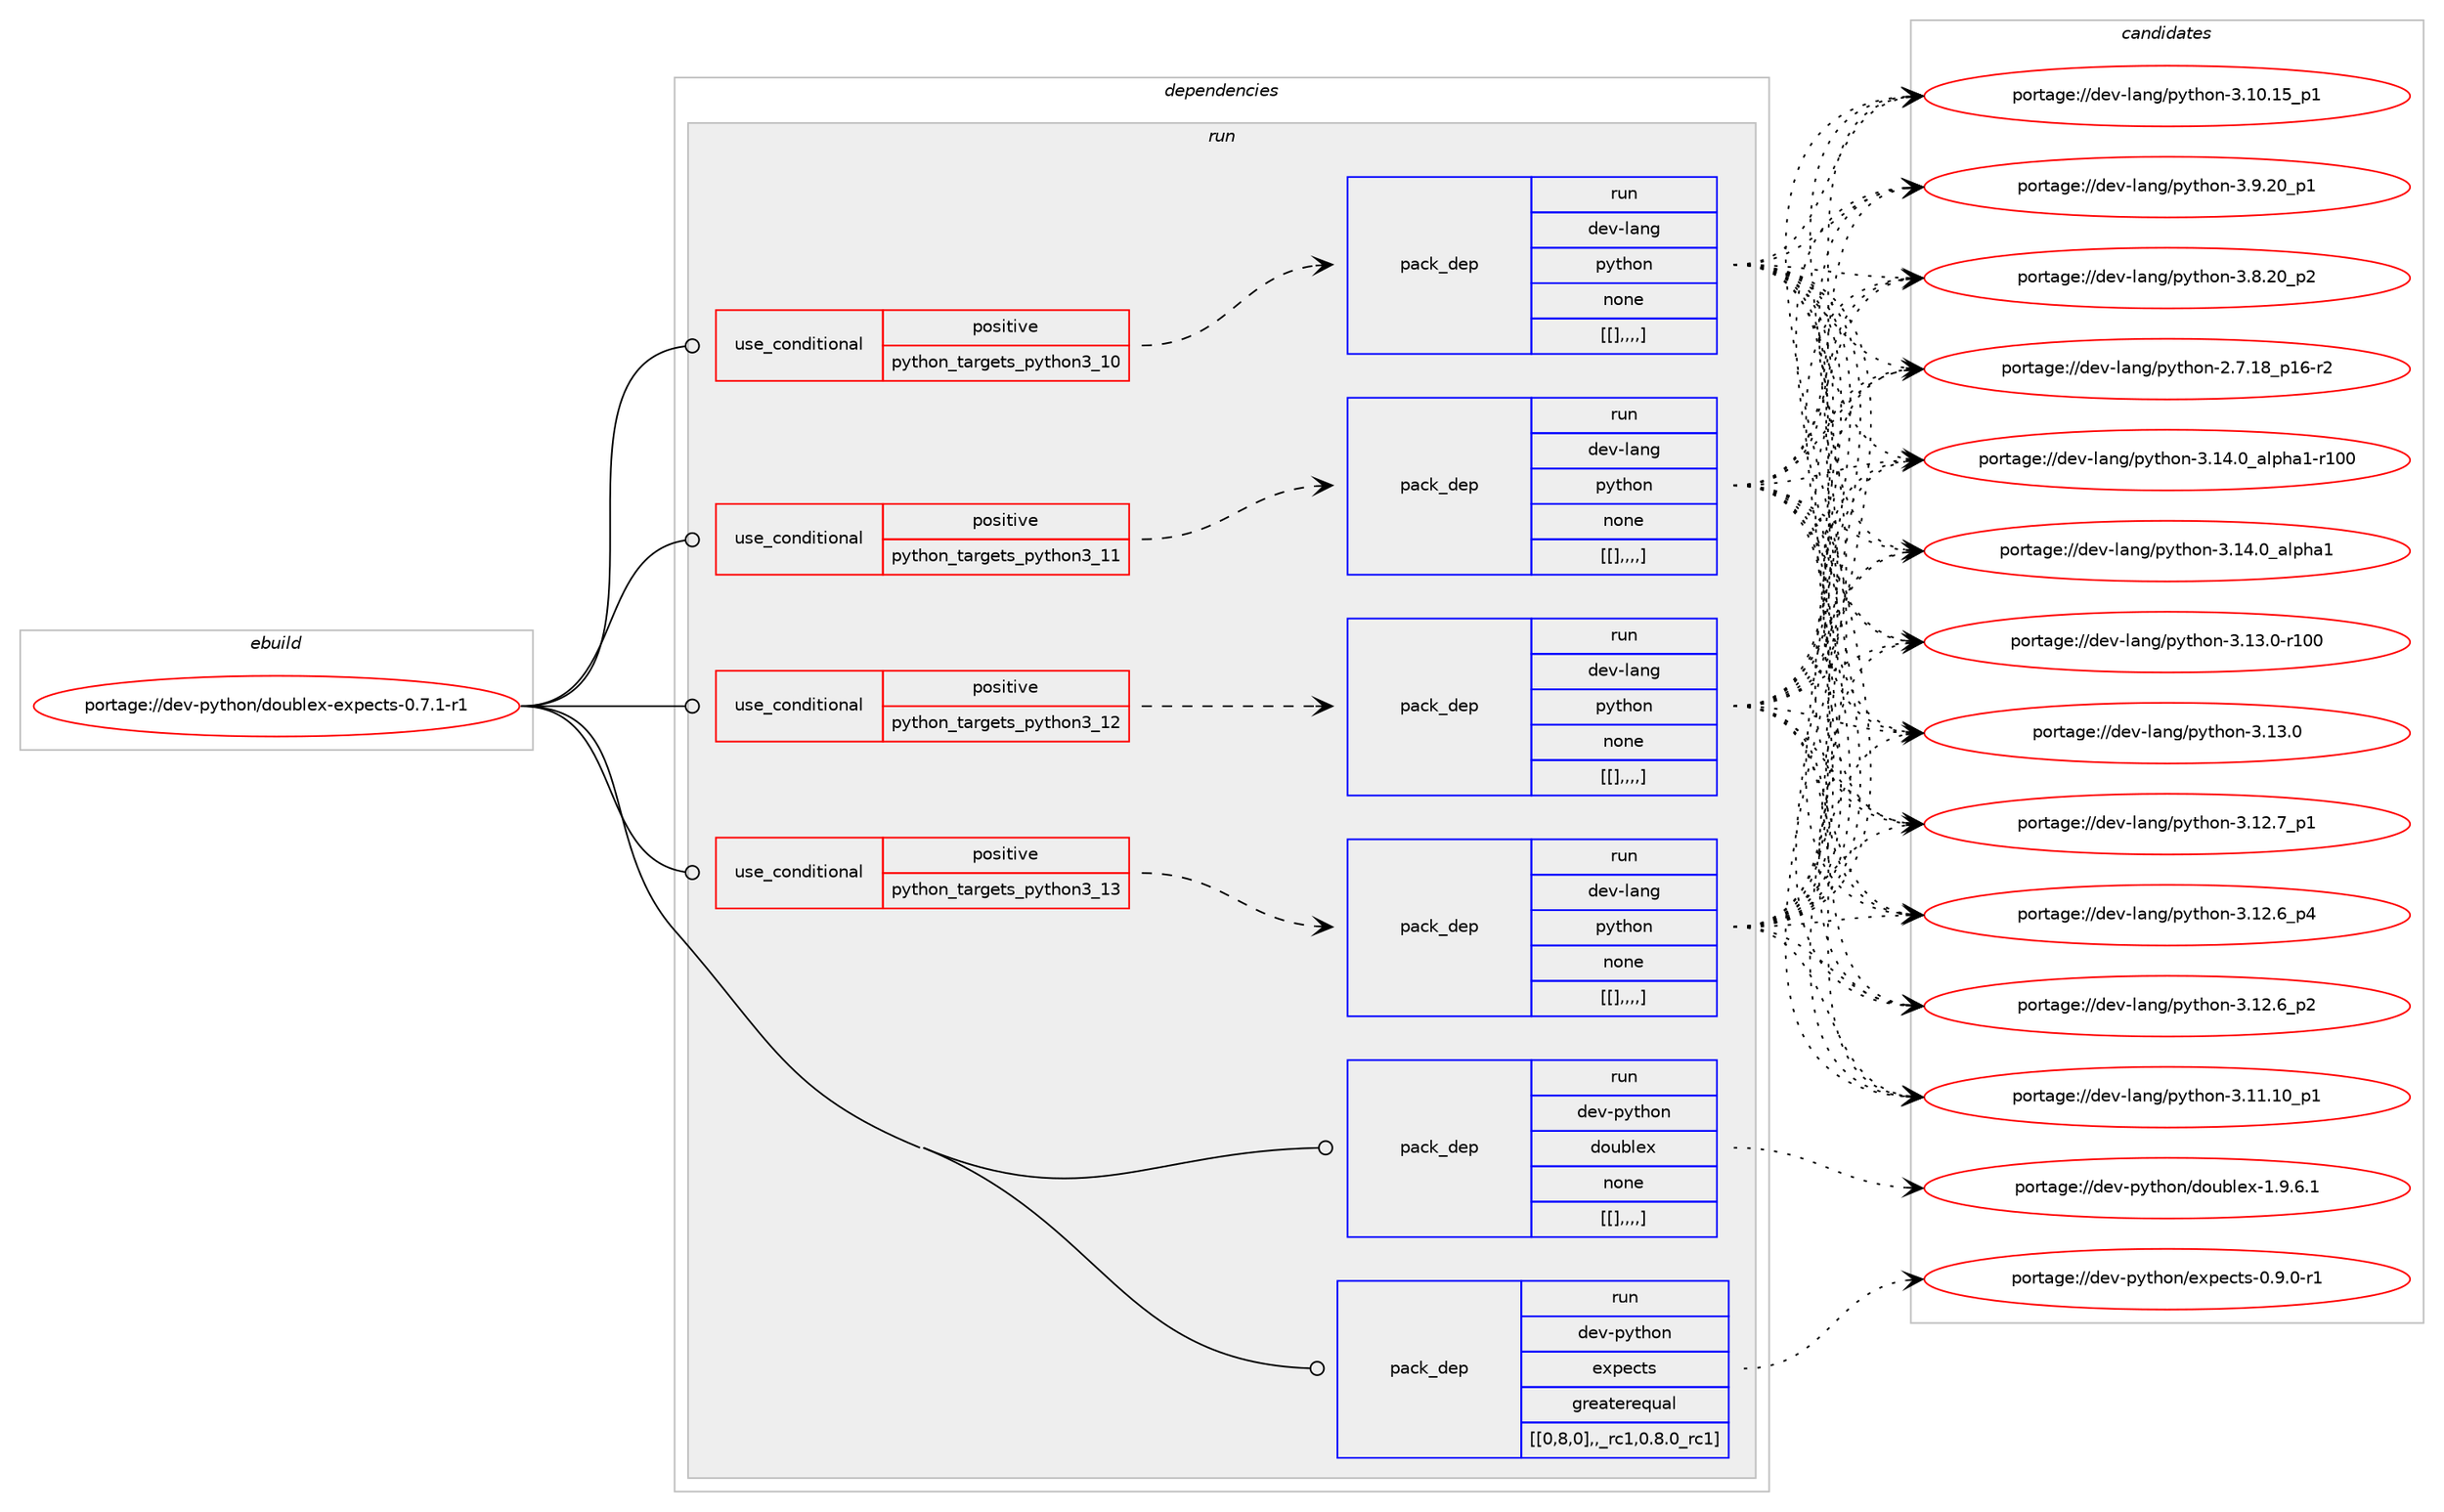 digraph prolog {

# *************
# Graph options
# *************

newrank=true;
concentrate=true;
compound=true;
graph [rankdir=LR,fontname=Helvetica,fontsize=10,ranksep=1.5];#, ranksep=2.5, nodesep=0.2];
edge  [arrowhead=vee];
node  [fontname=Helvetica,fontsize=10];

# **********
# The ebuild
# **********

subgraph cluster_leftcol {
color=gray;
label=<<i>ebuild</i>>;
id [label="portage://dev-python/doublex-expects-0.7.1-r1", color=red, width=4, href="../dev-python/doublex-expects-0.7.1-r1.svg"];
}

# ****************
# The dependencies
# ****************

subgraph cluster_midcol {
color=gray;
label=<<i>dependencies</i>>;
subgraph cluster_compile {
fillcolor="#eeeeee";
style=filled;
label=<<i>compile</i>>;
}
subgraph cluster_compileandrun {
fillcolor="#eeeeee";
style=filled;
label=<<i>compile and run</i>>;
}
subgraph cluster_run {
fillcolor="#eeeeee";
style=filled;
label=<<i>run</i>>;
subgraph cond34686 {
dependency151210 [label=<<TABLE BORDER="0" CELLBORDER="1" CELLSPACING="0" CELLPADDING="4"><TR><TD ROWSPAN="3" CELLPADDING="10">use_conditional</TD></TR><TR><TD>positive</TD></TR><TR><TD>python_targets_python3_10</TD></TR></TABLE>>, shape=none, color=red];
subgraph pack115210 {
dependency151219 [label=<<TABLE BORDER="0" CELLBORDER="1" CELLSPACING="0" CELLPADDING="4" WIDTH="220"><TR><TD ROWSPAN="6" CELLPADDING="30">pack_dep</TD></TR><TR><TD WIDTH="110">run</TD></TR><TR><TD>dev-lang</TD></TR><TR><TD>python</TD></TR><TR><TD>none</TD></TR><TR><TD>[[],,,,]</TD></TR></TABLE>>, shape=none, color=blue];
}
dependency151210:e -> dependency151219:w [weight=20,style="dashed",arrowhead="vee"];
}
id:e -> dependency151210:w [weight=20,style="solid",arrowhead="odot"];
subgraph cond34697 {
dependency151241 [label=<<TABLE BORDER="0" CELLBORDER="1" CELLSPACING="0" CELLPADDING="4"><TR><TD ROWSPAN="3" CELLPADDING="10">use_conditional</TD></TR><TR><TD>positive</TD></TR><TR><TD>python_targets_python3_11</TD></TR></TABLE>>, shape=none, color=red];
subgraph pack115268 {
dependency151309 [label=<<TABLE BORDER="0" CELLBORDER="1" CELLSPACING="0" CELLPADDING="4" WIDTH="220"><TR><TD ROWSPAN="6" CELLPADDING="30">pack_dep</TD></TR><TR><TD WIDTH="110">run</TD></TR><TR><TD>dev-lang</TD></TR><TR><TD>python</TD></TR><TR><TD>none</TD></TR><TR><TD>[[],,,,]</TD></TR></TABLE>>, shape=none, color=blue];
}
dependency151241:e -> dependency151309:w [weight=20,style="dashed",arrowhead="vee"];
}
id:e -> dependency151241:w [weight=20,style="solid",arrowhead="odot"];
subgraph cond34723 {
dependency151314 [label=<<TABLE BORDER="0" CELLBORDER="1" CELLSPACING="0" CELLPADDING="4"><TR><TD ROWSPAN="3" CELLPADDING="10">use_conditional</TD></TR><TR><TD>positive</TD></TR><TR><TD>python_targets_python3_12</TD></TR></TABLE>>, shape=none, color=red];
subgraph pack115284 {
dependency151338 [label=<<TABLE BORDER="0" CELLBORDER="1" CELLSPACING="0" CELLPADDING="4" WIDTH="220"><TR><TD ROWSPAN="6" CELLPADDING="30">pack_dep</TD></TR><TR><TD WIDTH="110">run</TD></TR><TR><TD>dev-lang</TD></TR><TR><TD>python</TD></TR><TR><TD>none</TD></TR><TR><TD>[[],,,,]</TD></TR></TABLE>>, shape=none, color=blue];
}
dependency151314:e -> dependency151338:w [weight=20,style="dashed",arrowhead="vee"];
}
id:e -> dependency151314:w [weight=20,style="solid",arrowhead="odot"];
subgraph cond34732 {
dependency151343 [label=<<TABLE BORDER="0" CELLBORDER="1" CELLSPACING="0" CELLPADDING="4"><TR><TD ROWSPAN="3" CELLPADDING="10">use_conditional</TD></TR><TR><TD>positive</TD></TR><TR><TD>python_targets_python3_13</TD></TR></TABLE>>, shape=none, color=red];
subgraph pack115292 {
dependency151351 [label=<<TABLE BORDER="0" CELLBORDER="1" CELLSPACING="0" CELLPADDING="4" WIDTH="220"><TR><TD ROWSPAN="6" CELLPADDING="30">pack_dep</TD></TR><TR><TD WIDTH="110">run</TD></TR><TR><TD>dev-lang</TD></TR><TR><TD>python</TD></TR><TR><TD>none</TD></TR><TR><TD>[[],,,,]</TD></TR></TABLE>>, shape=none, color=blue];
}
dependency151343:e -> dependency151351:w [weight=20,style="dashed",arrowhead="vee"];
}
id:e -> dependency151343:w [weight=20,style="solid",arrowhead="odot"];
subgraph pack115299 {
dependency151389 [label=<<TABLE BORDER="0" CELLBORDER="1" CELLSPACING="0" CELLPADDING="4" WIDTH="220"><TR><TD ROWSPAN="6" CELLPADDING="30">pack_dep</TD></TR><TR><TD WIDTH="110">run</TD></TR><TR><TD>dev-python</TD></TR><TR><TD>doublex</TD></TR><TR><TD>none</TD></TR><TR><TD>[[],,,,]</TD></TR></TABLE>>, shape=none, color=blue];
}
id:e -> dependency151389:w [weight=20,style="solid",arrowhead="odot"];
subgraph pack115339 {
dependency151422 [label=<<TABLE BORDER="0" CELLBORDER="1" CELLSPACING="0" CELLPADDING="4" WIDTH="220"><TR><TD ROWSPAN="6" CELLPADDING="30">pack_dep</TD></TR><TR><TD WIDTH="110">run</TD></TR><TR><TD>dev-python</TD></TR><TR><TD>expects</TD></TR><TR><TD>greaterequal</TD></TR><TR><TD>[[0,8,0],,_rc1,0.8.0_rc1]</TD></TR></TABLE>>, shape=none, color=blue];
}
id:e -> dependency151422:w [weight=20,style="solid",arrowhead="odot"];
}
}

# **************
# The candidates
# **************

subgraph cluster_choices {
rank=same;
color=gray;
label=<<i>candidates</i>>;

subgraph choice115159 {
color=black;
nodesep=1;
choice100101118451089711010347112121116104111110455146495246489597108112104974945114494848 [label="portage://dev-lang/python-3.14.0_alpha1-r100", color=red, width=4,href="../dev-lang/python-3.14.0_alpha1-r100.svg"];
choice1001011184510897110103471121211161041111104551464952464895971081121049749 [label="portage://dev-lang/python-3.14.0_alpha1", color=red, width=4,href="../dev-lang/python-3.14.0_alpha1.svg"];
choice1001011184510897110103471121211161041111104551464951464845114494848 [label="portage://dev-lang/python-3.13.0-r100", color=red, width=4,href="../dev-lang/python-3.13.0-r100.svg"];
choice10010111845108971101034711212111610411111045514649514648 [label="portage://dev-lang/python-3.13.0", color=red, width=4,href="../dev-lang/python-3.13.0.svg"];
choice100101118451089711010347112121116104111110455146495046559511249 [label="portage://dev-lang/python-3.12.7_p1", color=red, width=4,href="../dev-lang/python-3.12.7_p1.svg"];
choice100101118451089711010347112121116104111110455146495046549511252 [label="portage://dev-lang/python-3.12.6_p4", color=red, width=4,href="../dev-lang/python-3.12.6_p4.svg"];
choice100101118451089711010347112121116104111110455146495046549511250 [label="portage://dev-lang/python-3.12.6_p2", color=red, width=4,href="../dev-lang/python-3.12.6_p2.svg"];
choice10010111845108971101034711212111610411111045514649494649489511249 [label="portage://dev-lang/python-3.11.10_p1", color=red, width=4,href="../dev-lang/python-3.11.10_p1.svg"];
choice10010111845108971101034711212111610411111045514649484649539511249 [label="portage://dev-lang/python-3.10.15_p1", color=red, width=4,href="../dev-lang/python-3.10.15_p1.svg"];
choice100101118451089711010347112121116104111110455146574650489511249 [label="portage://dev-lang/python-3.9.20_p1", color=red, width=4,href="../dev-lang/python-3.9.20_p1.svg"];
choice100101118451089711010347112121116104111110455146564650489511250 [label="portage://dev-lang/python-3.8.20_p2", color=red, width=4,href="../dev-lang/python-3.8.20_p2.svg"];
choice100101118451089711010347112121116104111110455046554649569511249544511450 [label="portage://dev-lang/python-2.7.18_p16-r2", color=red, width=4,href="../dev-lang/python-2.7.18_p16-r2.svg"];
dependency151219:e -> choice100101118451089711010347112121116104111110455146495246489597108112104974945114494848:w [style=dotted,weight="100"];
dependency151219:e -> choice1001011184510897110103471121211161041111104551464952464895971081121049749:w [style=dotted,weight="100"];
dependency151219:e -> choice1001011184510897110103471121211161041111104551464951464845114494848:w [style=dotted,weight="100"];
dependency151219:e -> choice10010111845108971101034711212111610411111045514649514648:w [style=dotted,weight="100"];
dependency151219:e -> choice100101118451089711010347112121116104111110455146495046559511249:w [style=dotted,weight="100"];
dependency151219:e -> choice100101118451089711010347112121116104111110455146495046549511252:w [style=dotted,weight="100"];
dependency151219:e -> choice100101118451089711010347112121116104111110455146495046549511250:w [style=dotted,weight="100"];
dependency151219:e -> choice10010111845108971101034711212111610411111045514649494649489511249:w [style=dotted,weight="100"];
dependency151219:e -> choice10010111845108971101034711212111610411111045514649484649539511249:w [style=dotted,weight="100"];
dependency151219:e -> choice100101118451089711010347112121116104111110455146574650489511249:w [style=dotted,weight="100"];
dependency151219:e -> choice100101118451089711010347112121116104111110455146564650489511250:w [style=dotted,weight="100"];
dependency151219:e -> choice100101118451089711010347112121116104111110455046554649569511249544511450:w [style=dotted,weight="100"];
}
subgraph choice115233 {
color=black;
nodesep=1;
choice100101118451089711010347112121116104111110455146495246489597108112104974945114494848 [label="portage://dev-lang/python-3.14.0_alpha1-r100", color=red, width=4,href="../dev-lang/python-3.14.0_alpha1-r100.svg"];
choice1001011184510897110103471121211161041111104551464952464895971081121049749 [label="portage://dev-lang/python-3.14.0_alpha1", color=red, width=4,href="../dev-lang/python-3.14.0_alpha1.svg"];
choice1001011184510897110103471121211161041111104551464951464845114494848 [label="portage://dev-lang/python-3.13.0-r100", color=red, width=4,href="../dev-lang/python-3.13.0-r100.svg"];
choice10010111845108971101034711212111610411111045514649514648 [label="portage://dev-lang/python-3.13.0", color=red, width=4,href="../dev-lang/python-3.13.0.svg"];
choice100101118451089711010347112121116104111110455146495046559511249 [label="portage://dev-lang/python-3.12.7_p1", color=red, width=4,href="../dev-lang/python-3.12.7_p1.svg"];
choice100101118451089711010347112121116104111110455146495046549511252 [label="portage://dev-lang/python-3.12.6_p4", color=red, width=4,href="../dev-lang/python-3.12.6_p4.svg"];
choice100101118451089711010347112121116104111110455146495046549511250 [label="portage://dev-lang/python-3.12.6_p2", color=red, width=4,href="../dev-lang/python-3.12.6_p2.svg"];
choice10010111845108971101034711212111610411111045514649494649489511249 [label="portage://dev-lang/python-3.11.10_p1", color=red, width=4,href="../dev-lang/python-3.11.10_p1.svg"];
choice10010111845108971101034711212111610411111045514649484649539511249 [label="portage://dev-lang/python-3.10.15_p1", color=red, width=4,href="../dev-lang/python-3.10.15_p1.svg"];
choice100101118451089711010347112121116104111110455146574650489511249 [label="portage://dev-lang/python-3.9.20_p1", color=red, width=4,href="../dev-lang/python-3.9.20_p1.svg"];
choice100101118451089711010347112121116104111110455146564650489511250 [label="portage://dev-lang/python-3.8.20_p2", color=red, width=4,href="../dev-lang/python-3.8.20_p2.svg"];
choice100101118451089711010347112121116104111110455046554649569511249544511450 [label="portage://dev-lang/python-2.7.18_p16-r2", color=red, width=4,href="../dev-lang/python-2.7.18_p16-r2.svg"];
dependency151309:e -> choice100101118451089711010347112121116104111110455146495246489597108112104974945114494848:w [style=dotted,weight="100"];
dependency151309:e -> choice1001011184510897110103471121211161041111104551464952464895971081121049749:w [style=dotted,weight="100"];
dependency151309:e -> choice1001011184510897110103471121211161041111104551464951464845114494848:w [style=dotted,weight="100"];
dependency151309:e -> choice10010111845108971101034711212111610411111045514649514648:w [style=dotted,weight="100"];
dependency151309:e -> choice100101118451089711010347112121116104111110455146495046559511249:w [style=dotted,weight="100"];
dependency151309:e -> choice100101118451089711010347112121116104111110455146495046549511252:w [style=dotted,weight="100"];
dependency151309:e -> choice100101118451089711010347112121116104111110455146495046549511250:w [style=dotted,weight="100"];
dependency151309:e -> choice10010111845108971101034711212111610411111045514649494649489511249:w [style=dotted,weight="100"];
dependency151309:e -> choice10010111845108971101034711212111610411111045514649484649539511249:w [style=dotted,weight="100"];
dependency151309:e -> choice100101118451089711010347112121116104111110455146574650489511249:w [style=dotted,weight="100"];
dependency151309:e -> choice100101118451089711010347112121116104111110455146564650489511250:w [style=dotted,weight="100"];
dependency151309:e -> choice100101118451089711010347112121116104111110455046554649569511249544511450:w [style=dotted,weight="100"];
}
subgraph choice115321 {
color=black;
nodesep=1;
choice100101118451089711010347112121116104111110455146495246489597108112104974945114494848 [label="portage://dev-lang/python-3.14.0_alpha1-r100", color=red, width=4,href="../dev-lang/python-3.14.0_alpha1-r100.svg"];
choice1001011184510897110103471121211161041111104551464952464895971081121049749 [label="portage://dev-lang/python-3.14.0_alpha1", color=red, width=4,href="../dev-lang/python-3.14.0_alpha1.svg"];
choice1001011184510897110103471121211161041111104551464951464845114494848 [label="portage://dev-lang/python-3.13.0-r100", color=red, width=4,href="../dev-lang/python-3.13.0-r100.svg"];
choice10010111845108971101034711212111610411111045514649514648 [label="portage://dev-lang/python-3.13.0", color=red, width=4,href="../dev-lang/python-3.13.0.svg"];
choice100101118451089711010347112121116104111110455146495046559511249 [label="portage://dev-lang/python-3.12.7_p1", color=red, width=4,href="../dev-lang/python-3.12.7_p1.svg"];
choice100101118451089711010347112121116104111110455146495046549511252 [label="portage://dev-lang/python-3.12.6_p4", color=red, width=4,href="../dev-lang/python-3.12.6_p4.svg"];
choice100101118451089711010347112121116104111110455146495046549511250 [label="portage://dev-lang/python-3.12.6_p2", color=red, width=4,href="../dev-lang/python-3.12.6_p2.svg"];
choice10010111845108971101034711212111610411111045514649494649489511249 [label="portage://dev-lang/python-3.11.10_p1", color=red, width=4,href="../dev-lang/python-3.11.10_p1.svg"];
choice10010111845108971101034711212111610411111045514649484649539511249 [label="portage://dev-lang/python-3.10.15_p1", color=red, width=4,href="../dev-lang/python-3.10.15_p1.svg"];
choice100101118451089711010347112121116104111110455146574650489511249 [label="portage://dev-lang/python-3.9.20_p1", color=red, width=4,href="../dev-lang/python-3.9.20_p1.svg"];
choice100101118451089711010347112121116104111110455146564650489511250 [label="portage://dev-lang/python-3.8.20_p2", color=red, width=4,href="../dev-lang/python-3.8.20_p2.svg"];
choice100101118451089711010347112121116104111110455046554649569511249544511450 [label="portage://dev-lang/python-2.7.18_p16-r2", color=red, width=4,href="../dev-lang/python-2.7.18_p16-r2.svg"];
dependency151338:e -> choice100101118451089711010347112121116104111110455146495246489597108112104974945114494848:w [style=dotted,weight="100"];
dependency151338:e -> choice1001011184510897110103471121211161041111104551464952464895971081121049749:w [style=dotted,weight="100"];
dependency151338:e -> choice1001011184510897110103471121211161041111104551464951464845114494848:w [style=dotted,weight="100"];
dependency151338:e -> choice10010111845108971101034711212111610411111045514649514648:w [style=dotted,weight="100"];
dependency151338:e -> choice100101118451089711010347112121116104111110455146495046559511249:w [style=dotted,weight="100"];
dependency151338:e -> choice100101118451089711010347112121116104111110455146495046549511252:w [style=dotted,weight="100"];
dependency151338:e -> choice100101118451089711010347112121116104111110455146495046549511250:w [style=dotted,weight="100"];
dependency151338:e -> choice10010111845108971101034711212111610411111045514649494649489511249:w [style=dotted,weight="100"];
dependency151338:e -> choice10010111845108971101034711212111610411111045514649484649539511249:w [style=dotted,weight="100"];
dependency151338:e -> choice100101118451089711010347112121116104111110455146574650489511249:w [style=dotted,weight="100"];
dependency151338:e -> choice100101118451089711010347112121116104111110455146564650489511250:w [style=dotted,weight="100"];
dependency151338:e -> choice100101118451089711010347112121116104111110455046554649569511249544511450:w [style=dotted,weight="100"];
}
subgraph choice115329 {
color=black;
nodesep=1;
choice100101118451089711010347112121116104111110455146495246489597108112104974945114494848 [label="portage://dev-lang/python-3.14.0_alpha1-r100", color=red, width=4,href="../dev-lang/python-3.14.0_alpha1-r100.svg"];
choice1001011184510897110103471121211161041111104551464952464895971081121049749 [label="portage://dev-lang/python-3.14.0_alpha1", color=red, width=4,href="../dev-lang/python-3.14.0_alpha1.svg"];
choice1001011184510897110103471121211161041111104551464951464845114494848 [label="portage://dev-lang/python-3.13.0-r100", color=red, width=4,href="../dev-lang/python-3.13.0-r100.svg"];
choice10010111845108971101034711212111610411111045514649514648 [label="portage://dev-lang/python-3.13.0", color=red, width=4,href="../dev-lang/python-3.13.0.svg"];
choice100101118451089711010347112121116104111110455146495046559511249 [label="portage://dev-lang/python-3.12.7_p1", color=red, width=4,href="../dev-lang/python-3.12.7_p1.svg"];
choice100101118451089711010347112121116104111110455146495046549511252 [label="portage://dev-lang/python-3.12.6_p4", color=red, width=4,href="../dev-lang/python-3.12.6_p4.svg"];
choice100101118451089711010347112121116104111110455146495046549511250 [label="portage://dev-lang/python-3.12.6_p2", color=red, width=4,href="../dev-lang/python-3.12.6_p2.svg"];
choice10010111845108971101034711212111610411111045514649494649489511249 [label="portage://dev-lang/python-3.11.10_p1", color=red, width=4,href="../dev-lang/python-3.11.10_p1.svg"];
choice10010111845108971101034711212111610411111045514649484649539511249 [label="portage://dev-lang/python-3.10.15_p1", color=red, width=4,href="../dev-lang/python-3.10.15_p1.svg"];
choice100101118451089711010347112121116104111110455146574650489511249 [label="portage://dev-lang/python-3.9.20_p1", color=red, width=4,href="../dev-lang/python-3.9.20_p1.svg"];
choice100101118451089711010347112121116104111110455146564650489511250 [label="portage://dev-lang/python-3.8.20_p2", color=red, width=4,href="../dev-lang/python-3.8.20_p2.svg"];
choice100101118451089711010347112121116104111110455046554649569511249544511450 [label="portage://dev-lang/python-2.7.18_p16-r2", color=red, width=4,href="../dev-lang/python-2.7.18_p16-r2.svg"];
dependency151351:e -> choice100101118451089711010347112121116104111110455146495246489597108112104974945114494848:w [style=dotted,weight="100"];
dependency151351:e -> choice1001011184510897110103471121211161041111104551464952464895971081121049749:w [style=dotted,weight="100"];
dependency151351:e -> choice1001011184510897110103471121211161041111104551464951464845114494848:w [style=dotted,weight="100"];
dependency151351:e -> choice10010111845108971101034711212111610411111045514649514648:w [style=dotted,weight="100"];
dependency151351:e -> choice100101118451089711010347112121116104111110455146495046559511249:w [style=dotted,weight="100"];
dependency151351:e -> choice100101118451089711010347112121116104111110455146495046549511252:w [style=dotted,weight="100"];
dependency151351:e -> choice100101118451089711010347112121116104111110455146495046549511250:w [style=dotted,weight="100"];
dependency151351:e -> choice10010111845108971101034711212111610411111045514649494649489511249:w [style=dotted,weight="100"];
dependency151351:e -> choice10010111845108971101034711212111610411111045514649484649539511249:w [style=dotted,weight="100"];
dependency151351:e -> choice100101118451089711010347112121116104111110455146574650489511249:w [style=dotted,weight="100"];
dependency151351:e -> choice100101118451089711010347112121116104111110455146564650489511250:w [style=dotted,weight="100"];
dependency151351:e -> choice100101118451089711010347112121116104111110455046554649569511249544511450:w [style=dotted,weight="100"];
}
subgraph choice115346 {
color=black;
nodesep=1;
choice1001011184511212111610411111047100111117981081011204549465746544649 [label="portage://dev-python/doublex-1.9.6.1", color=red, width=4,href="../dev-python/doublex-1.9.6.1.svg"];
dependency151389:e -> choice1001011184511212111610411111047100111117981081011204549465746544649:w [style=dotted,weight="100"];
}
subgraph choice115349 {
color=black;
nodesep=1;
choice1001011184511212111610411111047101120112101991161154548465746484511449 [label="portage://dev-python/expects-0.9.0-r1", color=red, width=4,href="../dev-python/expects-0.9.0-r1.svg"];
dependency151422:e -> choice1001011184511212111610411111047101120112101991161154548465746484511449:w [style=dotted,weight="100"];
}
}

}
